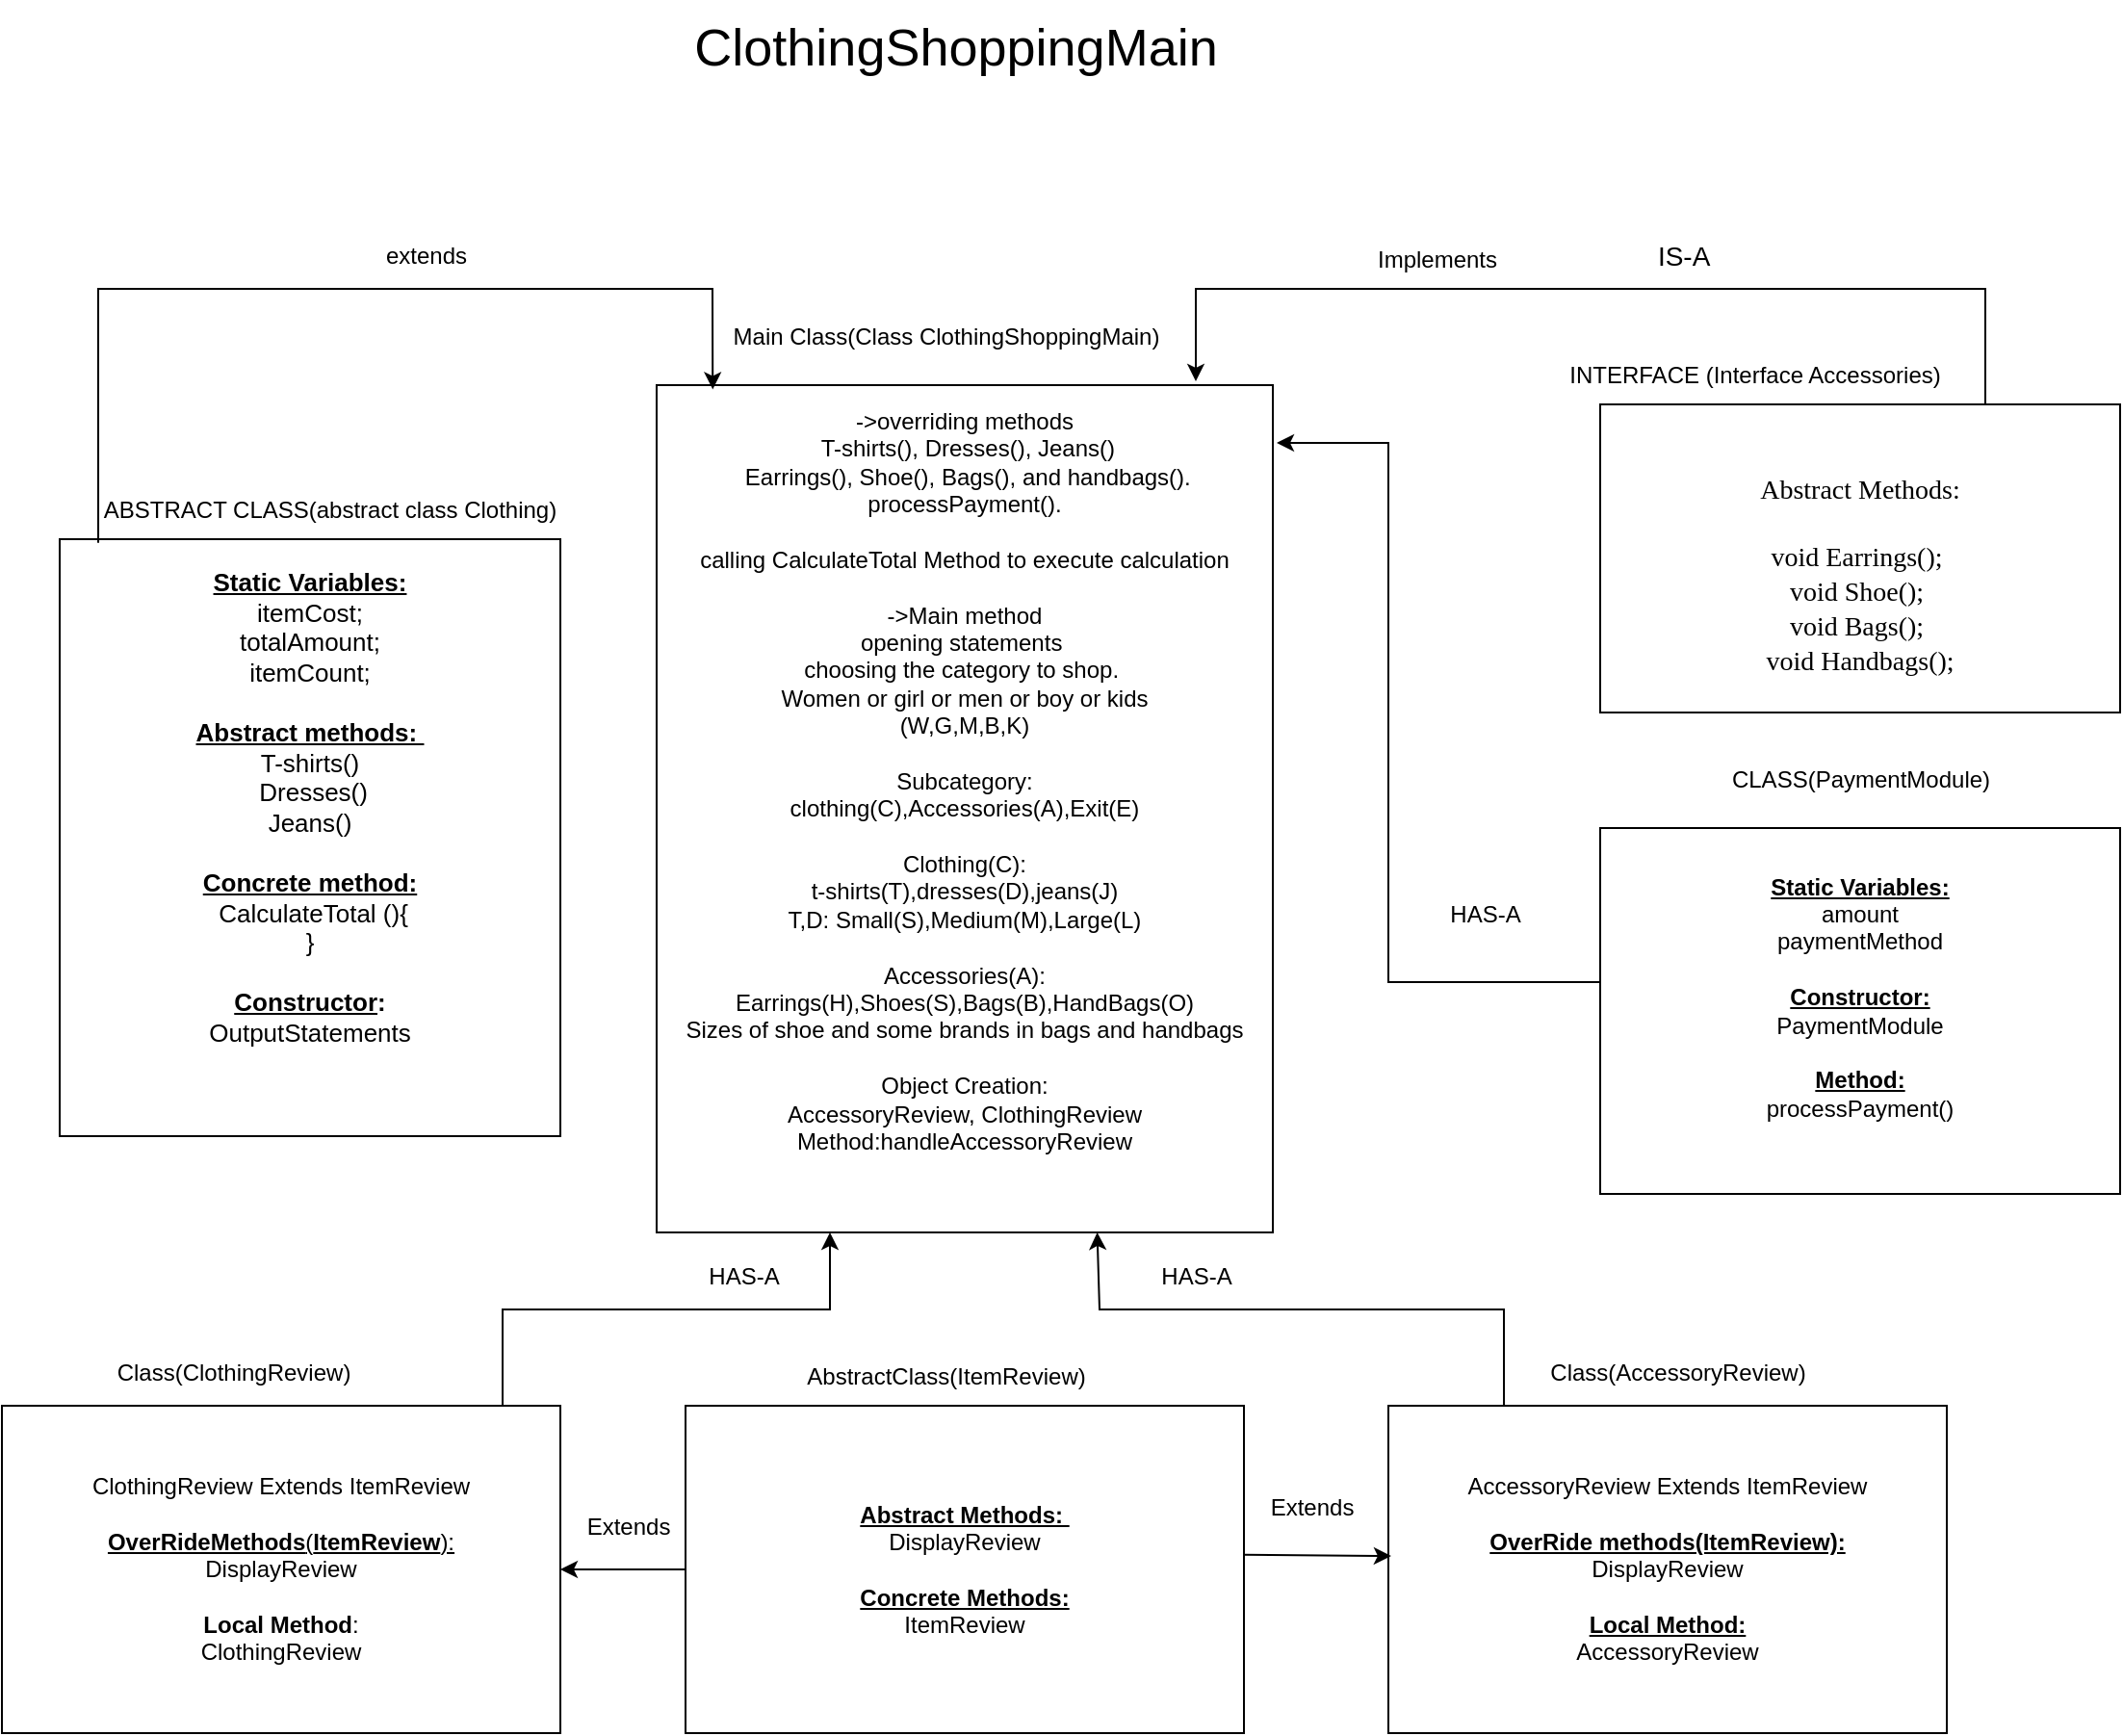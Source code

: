 <mxfile version="24.7.7">
  <diagram name="Page-1" id="rmqcg8gmH1Ts6C8ZiipM">
    <mxGraphModel dx="2173" dy="763" grid="1" gridSize="10" guides="1" tooltips="1" connect="1" arrows="1" fold="1" page="1" pageScale="1" pageWidth="850" pageHeight="1100" math="0" shadow="0">
      <root>
        <mxCell id="0" />
        <mxCell id="1" parent="0" />
        <mxCell id="ho2-ixvDxSLBhTGdopAw-1" value="&lt;div style=&quot;font-size: 13px;&quot;&gt;&lt;span style=&quot;background-color: initial; white-space: pre;&quot;&gt;&lt;b&gt;&lt;u&gt;Static Variables:&lt;/u&gt;&lt;/b&gt;&lt;/span&gt;&lt;/div&gt;&lt;div style=&quot;font-size: 13px;&quot;&gt;&lt;span style=&quot;background-color: initial; white-space: pre;&quot;&gt;itemCost;&lt;/span&gt;&lt;/div&gt;&lt;div style=&quot;font-size: 13px;&quot;&gt;&lt;span style=&quot;background-color: initial; white-space: pre;&quot;&gt;totalAmount;&lt;/span&gt;&lt;/div&gt;&lt;div style=&quot;font-size: 13px;&quot;&gt;&lt;span style=&quot;background-color: initial; white-space: pre;&quot;&gt;itemCount;&lt;/span&gt;&lt;/div&gt;&lt;div style=&quot;font-size: 13px;&quot;&gt;&lt;span style=&quot;background-color: initial; white-space: pre;&quot;&gt;&lt;b&gt;&lt;u&gt;&lt;br&gt;&lt;/u&gt;&lt;/b&gt;&lt;/span&gt;&lt;/div&gt;&lt;div style=&quot;font-size: 13px;&quot;&gt;&lt;span style=&quot;background-color: initial; white-space: pre;&quot;&gt;&lt;b&gt;&lt;u&gt;Abstract methods: &lt;/u&gt;&lt;/b&gt;&lt;/span&gt;&lt;br&gt;&lt;/div&gt;&lt;div style=&quot;font-size: 13px;&quot;&gt;&lt;span style=&quot;white-space: pre;&quot;&gt;&lt;font style=&quot;font-size: 13px;&quot;&gt;T-shirts()&lt;/font&gt;&lt;/span&gt;&lt;/div&gt;&lt;div style=&quot;font-size: 13px;&quot;&gt;&lt;span style=&quot;white-space: pre;&quot;&gt;&lt;font style=&quot;font-size: 13px;&quot;&gt; Dresses()&lt;/font&gt;&lt;/span&gt;&lt;/div&gt;&lt;div style=&quot;font-size: 13px;&quot;&gt;&lt;span style=&quot;white-space: pre; background-color: initial;&quot;&gt; Jeans() &lt;/span&gt;&lt;/div&gt;&lt;div style=&quot;font-size: 13px;&quot;&gt;&lt;br&gt;&lt;/div&gt;&lt;div style=&quot;font-size: 13px;&quot;&gt;&lt;span style=&quot;white-space: pre; background-color: initial;&quot;&gt;&lt;b&gt;&lt;u&gt;Concrete method:&lt;/u&gt;&lt;/b&gt;&lt;/span&gt;&lt;/div&gt;&lt;div style=&quot;font-size: 13px;&quot;&gt;&lt;span style=&quot;white-space: pre; background-color: initial;&quot;&gt; CalculateTotal (){&lt;/span&gt;&lt;br&gt;&lt;/div&gt;&lt;div style=&quot;font-size: 13px;&quot;&gt;&lt;span style=&quot;white-space: pre; background-color: initial;&quot;&gt;}&lt;/span&gt;&lt;/div&gt;&lt;div style=&quot;font-size: 13px;&quot;&gt;&lt;span style=&quot;white-space: pre; background-color: initial;&quot;&gt;&lt;br&gt;&lt;/span&gt;&lt;/div&gt;&lt;div style=&quot;font-size: 13px;&quot;&gt;&lt;span style=&quot;white-space: pre; background-color: initial;&quot;&gt;&lt;b&gt;&lt;u&gt;Constructor&lt;/u&gt;:&lt;/b&gt;&lt;/span&gt;&lt;/div&gt;&lt;div style=&quot;font-size: 13px;&quot;&gt;&lt;span style=&quot;white-space: pre; background-color: initial;&quot;&gt;OutputStatements&lt;/span&gt;&lt;/div&gt;&lt;div style=&quot;font-size: 13px;&quot;&gt;&lt;br&gt;&lt;/div&gt;&lt;div style=&quot;font-size: 13px;&quot;&gt;&lt;br&gt;&lt;/div&gt;" style="rounded=0;whiteSpace=wrap;html=1;direction=west;" parent="1" vertex="1">
          <mxGeometry x="10" y="450" width="260" height="310" as="geometry" />
        </mxCell>
        <mxCell id="ho2-ixvDxSLBhTGdopAw-2" value="&lt;div style=&quot;font-size: 14px;&quot;&gt;&lt;br&gt;&lt;/div&gt;&lt;div style=&quot;font-size: 14px;&quot;&gt;&lt;font face=&quot;KhpfukY6YOiDOe7wu015&quot;&gt;Abstract Methods:&lt;/font&gt;&lt;/div&gt;&lt;div style=&quot;font-size: 14px;&quot;&gt;&lt;font face=&quot;KhpfukY6YOiDOe7wu015&quot;&gt;&lt;br&gt;&lt;/font&gt;&lt;/div&gt;&lt;div style=&quot;font-size: 14px;&quot;&gt;&lt;font style=&quot;font-size: 14px;&quot; face=&quot;KhpfukY6YOiDOe7wu015&quot;&gt;void Earrings();&amp;nbsp;&lt;/font&gt;&lt;/div&gt;&lt;div style=&quot;font-size: 14px;&quot;&gt;&lt;font style=&quot;font-size: 14px;&quot; face=&quot;KhpfukY6YOiDOe7wu015&quot;&gt;void Shoe();&amp;nbsp;&lt;/font&gt;&lt;/div&gt;&lt;div style=&quot;font-size: 14px;&quot;&gt;&lt;font style=&quot;font-size: 14px;&quot; face=&quot;KhpfukY6YOiDOe7wu015&quot;&gt;void Bags();&amp;nbsp;&lt;/font&gt;&lt;/div&gt;&lt;div style=&quot;font-size: 14px;&quot;&gt;&lt;font style=&quot;font-size: 14px;&quot; face=&quot;KhpfukY6YOiDOe7wu015&quot;&gt;void Handbags();&lt;/font&gt;&lt;br&gt;&lt;/div&gt;" style="rounded=0;whiteSpace=wrap;html=1;" parent="1" vertex="1">
          <mxGeometry x="810" y="380" width="270" height="160" as="geometry" />
        </mxCell>
        <mxCell id="ho2-ixvDxSLBhTGdopAw-3" value="&lt;div&gt;&lt;span style=&quot;background-color: initial;&quot;&gt;&lt;br&gt;&lt;/span&gt;&lt;/div&gt;&lt;div&gt;&lt;span style=&quot;background-color: initial;&quot;&gt;&lt;br&gt;&lt;/span&gt;&lt;/div&gt;&lt;div&gt;&lt;span style=&quot;background-color: initial;&quot;&gt;&lt;br&gt;&lt;/span&gt;&lt;/div&gt;&lt;div&gt;&lt;span style=&quot;background-color: initial;&quot;&gt;&lt;br&gt;&lt;/span&gt;&lt;/div&gt;&lt;div&gt;&lt;span style=&quot;background-color: initial;&quot;&gt;-&amp;gt;overriding methods&lt;/span&gt;&lt;/div&gt;&lt;div&gt;&lt;span style=&quot;background-color: initial;&quot;&gt;&amp;nbsp;T-shirts(), Dresses(), Jeans()&lt;/span&gt;&lt;/div&gt;&lt;div&gt;&lt;span style=&quot;background-color: initial;&quot;&gt;&amp;nbsp;Earrings(), Shoe(), Bags(), and handbags().&lt;/span&gt;&lt;/div&gt;&lt;div&gt;&lt;span style=&quot;background-color: initial;&quot;&gt;processPayment().&lt;/span&gt;&lt;/div&gt;&lt;div&gt;&lt;span style=&quot;background-color: initial;&quot;&gt;&lt;br&gt;&lt;/span&gt;&lt;/div&gt;&lt;div&gt;&lt;span style=&quot;background-color: initial;&quot;&gt;calling CalculateTotal Method to execute calculation&lt;/span&gt;&lt;/div&gt;&lt;div&gt;&lt;br&gt;&lt;/div&gt;&lt;div&gt;-&amp;gt;Main method&lt;/div&gt;&lt;div&gt;opening statements&amp;nbsp;&lt;/div&gt;&lt;div&gt;choosing the category to shop.&amp;nbsp;&lt;/div&gt;&lt;div&gt;Women or girl or men or boy or kids&lt;/div&gt;&lt;div&gt;(W,G,M,B,K)&lt;/div&gt;&lt;div&gt;&lt;br&gt;&lt;/div&gt;&lt;div&gt;Subcategory:&lt;/div&gt;&lt;div&gt;clothing(C),Accessories(A),Exit(E)&lt;/div&gt;&lt;div&gt;&lt;br&gt;&lt;/div&gt;&lt;div&gt;Clothing(C):&lt;/div&gt;&lt;div&gt;t-shirts(T),dresses(D),jeans(J)&lt;/div&gt;&lt;div&gt;T,D: Small(S),Medium(M),Large(L)&lt;/div&gt;&lt;div&gt;&lt;br&gt;&lt;/div&gt;&lt;div&gt;Accessories(A):&lt;/div&gt;&lt;div&gt;Earrings(H),Shoes(S),Bags(B),HandBags(O)&lt;/div&gt;&lt;div&gt;Sizes of shoe and some brands in bags and handbags&lt;/div&gt;&lt;div&gt;&lt;br&gt;&lt;/div&gt;&lt;div&gt;Object Creation:&lt;/div&gt;&lt;div&gt;AccessoryReview, ClothingReview&lt;/div&gt;&lt;div&gt;Method:handleAccessoryReview&lt;/div&gt;&lt;div&gt;&lt;br&gt;&lt;/div&gt;&lt;div&gt;&lt;br&gt;&lt;/div&gt;&lt;div&gt;&lt;br&gt;&lt;/div&gt;&lt;div&gt;&lt;br&gt;&lt;/div&gt;&lt;div&gt;&lt;br&gt;&lt;/div&gt;&lt;div&gt;&lt;br&gt;&lt;/div&gt;" style="rounded=0;whiteSpace=wrap;html=1;direction=south;" parent="1" vertex="1">
          <mxGeometry x="320" y="370" width="320" height="440" as="geometry" />
        </mxCell>
        <mxCell id="ho2-ixvDxSLBhTGdopAw-4" value="ABSTRACT CLASS(abstract class Clothing)" style="text;html=1;align=center;verticalAlign=middle;resizable=0;points=[];autosize=1;strokeColor=none;fillColor=none;" parent="1" vertex="1">
          <mxGeometry x="20" y="420" width="260" height="30" as="geometry" />
        </mxCell>
        <mxCell id="ho2-ixvDxSLBhTGdopAw-5" value="INTERFACE (Interface Accessories)" style="text;html=1;align=center;verticalAlign=middle;resizable=0;points=[];autosize=1;strokeColor=none;fillColor=none;" parent="1" vertex="1">
          <mxGeometry x="780" y="350" width="220" height="30" as="geometry" />
        </mxCell>
        <mxCell id="ho2-ixvDxSLBhTGdopAw-6" value="Main Class(Class ClothingShoppingMain)" style="text;html=1;align=center;verticalAlign=middle;resizable=0;points=[];autosize=1;strokeColor=none;fillColor=none;" parent="1" vertex="1">
          <mxGeometry x="350" y="330" width="240" height="30" as="geometry" />
        </mxCell>
        <mxCell id="ho2-ixvDxSLBhTGdopAw-7" value="" style="endArrow=classic;html=1;rounded=0;" parent="1" edge="1">
          <mxGeometry width="50" height="50" relative="1" as="geometry">
            <mxPoint x="1010" y="380" as="sourcePoint" />
            <mxPoint x="600" y="368" as="targetPoint" />
            <Array as="points">
              <mxPoint x="1010" y="320" />
              <mxPoint x="600" y="320" />
            </Array>
          </mxGeometry>
        </mxCell>
        <mxCell id="ho2-ixvDxSLBhTGdopAw-8" value="Implements" style="text;html=1;align=center;verticalAlign=middle;resizable=0;points=[];autosize=1;strokeColor=none;fillColor=none;" parent="1" vertex="1">
          <mxGeometry x="680" y="290" width="90" height="30" as="geometry" />
        </mxCell>
        <mxCell id="ho2-ixvDxSLBhTGdopAw-9" value="" style="endArrow=classic;html=1;rounded=0;exitX=0.923;exitY=0.994;exitDx=0;exitDy=0;exitPerimeter=0;entryX=0.005;entryY=0.909;entryDx=0;entryDy=0;entryPerimeter=0;" parent="1" source="ho2-ixvDxSLBhTGdopAw-1" target="ho2-ixvDxSLBhTGdopAw-3" edge="1">
          <mxGeometry width="50" height="50" relative="1" as="geometry">
            <mxPoint x="30" y="380" as="sourcePoint" />
            <mxPoint x="340" y="250" as="targetPoint" />
            <Array as="points">
              <mxPoint x="30" y="320" />
              <mxPoint x="349" y="320" />
            </Array>
          </mxGeometry>
        </mxCell>
        <mxCell id="ho2-ixvDxSLBhTGdopAw-10" value="extends" style="text;html=1;align=center;verticalAlign=middle;resizable=0;points=[];autosize=1;strokeColor=none;fillColor=none;" parent="1" vertex="1">
          <mxGeometry x="165" y="288" width="70" height="30" as="geometry" />
        </mxCell>
        <mxCell id="9e_iRUMu1m-Bx5r-5izd-1" value="&lt;b&gt;&lt;u&gt;Static Variables:&lt;/u&gt;&lt;/b&gt;&lt;div&gt;amount&lt;/div&gt;&lt;div&gt;paymentMethod&lt;/div&gt;&lt;div&gt;&lt;br&gt;&lt;/div&gt;&lt;div&gt;&lt;b&gt;&lt;u&gt;Constructor:&lt;/u&gt;&lt;/b&gt;&lt;/div&gt;&lt;div&gt;PaymentModule&lt;/div&gt;&lt;div&gt;&lt;br&gt;&lt;/div&gt;&lt;div&gt;&lt;b&gt;&lt;u&gt;Method:&lt;/u&gt;&lt;/b&gt;&lt;/div&gt;&lt;div&gt;processPayment()&lt;/div&gt;&lt;div&gt;&lt;br&gt;&lt;/div&gt;" style="rounded=0;whiteSpace=wrap;html=1;" parent="1" vertex="1">
          <mxGeometry x="810" y="600" width="270" height="190" as="geometry" />
        </mxCell>
        <mxCell id="9e_iRUMu1m-Bx5r-5izd-2" value="" style="endArrow=classic;html=1;rounded=0;exitX=0;exitY=0.421;exitDx=0;exitDy=0;exitPerimeter=0;" parent="1" source="9e_iRUMu1m-Bx5r-5izd-1" edge="1">
          <mxGeometry width="50" height="50" relative="1" as="geometry">
            <mxPoint x="590" y="520" as="sourcePoint" />
            <mxPoint x="642" y="400" as="targetPoint" />
            <Array as="points">
              <mxPoint x="700" y="680" />
              <mxPoint x="700" y="400" />
            </Array>
          </mxGeometry>
        </mxCell>
        <mxCell id="9e_iRUMu1m-Bx5r-5izd-3" value="CLASS(PaymentModule)" style="text;html=1;align=center;verticalAlign=middle;resizable=0;points=[];autosize=1;strokeColor=none;fillColor=none;" parent="1" vertex="1">
          <mxGeometry x="865" y="560" width="160" height="30" as="geometry" />
        </mxCell>
        <mxCell id="9e_iRUMu1m-Bx5r-5izd-4" value="IS-A&amp;nbsp;" style="text;html=1;align=center;verticalAlign=middle;resizable=0;points=[];autosize=1;strokeColor=none;fillColor=none;fontSize=14;" parent="1" vertex="1">
          <mxGeometry x="830" y="288" width="50" height="30" as="geometry" />
        </mxCell>
        <mxCell id="9e_iRUMu1m-Bx5r-5izd-7" value="HAS-A" style="text;html=1;align=center;verticalAlign=middle;resizable=0;points=[];autosize=1;strokeColor=none;fillColor=none;" parent="1" vertex="1">
          <mxGeometry x="720" y="630" width="60" height="30" as="geometry" />
        </mxCell>
        <mxCell id="J1QmrXAfAcnhnZEp0yj4-1" value="&lt;b&gt;&lt;u&gt;Abstract Methods:&amp;nbsp;&lt;/u&gt;&lt;/b&gt;&lt;div&gt;DisplayReview&lt;/div&gt;&lt;div&gt;&lt;br&gt;&lt;/div&gt;&lt;div&gt;&lt;b&gt;&lt;u&gt;Concrete Methods:&lt;/u&gt;&lt;/b&gt;&lt;/div&gt;&lt;div&gt;ItemReview&lt;/div&gt;" style="rounded=0;whiteSpace=wrap;html=1;" vertex="1" parent="1">
          <mxGeometry x="335" y="900" width="290" height="170" as="geometry" />
        </mxCell>
        <mxCell id="J1QmrXAfAcnhnZEp0yj4-2" value="ClothingReview Extends ItemReview&lt;div&gt;&lt;br&gt;&lt;/div&gt;&lt;div&gt;&lt;u&gt;&lt;b&gt;OverRideMethods&lt;/b&gt;(&lt;b&gt;ItemReview&lt;/b&gt;):&lt;/u&gt;&lt;/div&gt;&lt;div&gt;DisplayReview&lt;/div&gt;&lt;div&gt;&lt;br&gt;&lt;/div&gt;&lt;div&gt;&lt;b&gt;Local&lt;/b&gt; &lt;b&gt;Method&lt;/b&gt;:&lt;/div&gt;&lt;div&gt;ClothingReview&lt;/div&gt;" style="rounded=0;whiteSpace=wrap;html=1;fontStyle=0" vertex="1" parent="1">
          <mxGeometry x="-20" y="900" width="290" height="170" as="geometry" />
        </mxCell>
        <mxCell id="J1QmrXAfAcnhnZEp0yj4-3" value="&lt;div&gt;AccessoryReview Extends ItemReview&lt;b&gt;&lt;u&gt;&lt;br&gt;&lt;/u&gt;&lt;/b&gt;&lt;/div&gt;&lt;div&gt;&lt;br&gt;&lt;/div&gt;&lt;b&gt;&lt;u&gt;OverRide methods(ItemReview):&lt;/u&gt;&lt;/b&gt;&lt;div&gt;DisplayReview&lt;/div&gt;&lt;div&gt;&lt;br&gt;&lt;/div&gt;&lt;div&gt;&lt;b&gt;&lt;u&gt;Local Method:&lt;/u&gt;&lt;/b&gt;&lt;/div&gt;&lt;div&gt;AccessoryReview&lt;/div&gt;" style="rounded=0;whiteSpace=wrap;html=1;" vertex="1" parent="1">
          <mxGeometry x="700" y="900" width="290" height="170" as="geometry" />
        </mxCell>
        <mxCell id="J1QmrXAfAcnhnZEp0yj4-4" value="AbstractClass(ItemReview)" style="text;html=1;align=center;verticalAlign=middle;resizable=0;points=[];autosize=1;strokeColor=none;fillColor=none;" vertex="1" parent="1">
          <mxGeometry x="385" y="870" width="170" height="30" as="geometry" />
        </mxCell>
        <mxCell id="J1QmrXAfAcnhnZEp0yj4-5" value="Class(ClothingReview)" style="text;html=1;align=center;verticalAlign=middle;resizable=0;points=[];autosize=1;strokeColor=none;fillColor=none;" vertex="1" parent="1">
          <mxGeometry x="30" y="868" width="140" height="30" as="geometry" />
        </mxCell>
        <mxCell id="J1QmrXAfAcnhnZEp0yj4-6" value="Class(AccessoryReview)" style="text;html=1;align=center;verticalAlign=middle;resizable=0;points=[];autosize=1;strokeColor=none;fillColor=none;" vertex="1" parent="1">
          <mxGeometry x="770" y="868" width="160" height="30" as="geometry" />
        </mxCell>
        <mxCell id="J1QmrXAfAcnhnZEp0yj4-7" value="" style="endArrow=classic;html=1;rounded=0;entryX=0.005;entryY=0.459;entryDx=0;entryDy=0;entryPerimeter=0;exitX=0.999;exitY=0.455;exitDx=0;exitDy=0;exitPerimeter=0;" edge="1" parent="1" source="J1QmrXAfAcnhnZEp0yj4-1" target="J1QmrXAfAcnhnZEp0yj4-3">
          <mxGeometry width="50" height="50" relative="1" as="geometry">
            <mxPoint x="470" y="940" as="sourcePoint" />
            <mxPoint x="520" y="890" as="targetPoint" />
          </mxGeometry>
        </mxCell>
        <mxCell id="J1QmrXAfAcnhnZEp0yj4-8" value="" style="endArrow=classic;html=1;rounded=0;entryX=1;entryY=0.5;entryDx=0;entryDy=0;exitX=0;exitY=0.5;exitDx=0;exitDy=0;" edge="1" parent="1" source="J1QmrXAfAcnhnZEp0yj4-1" target="J1QmrXAfAcnhnZEp0yj4-2">
          <mxGeometry width="50" height="50" relative="1" as="geometry">
            <mxPoint x="470" y="940" as="sourcePoint" />
            <mxPoint x="520" y="890" as="targetPoint" />
          </mxGeometry>
        </mxCell>
        <mxCell id="J1QmrXAfAcnhnZEp0yj4-9" value="" style="endArrow=classic;html=1;rounded=0;" edge="1" parent="1">
          <mxGeometry width="50" height="50" relative="1" as="geometry">
            <mxPoint x="240" y="900" as="sourcePoint" />
            <mxPoint x="410" y="810" as="targetPoint" />
            <Array as="points">
              <mxPoint x="240" y="850" />
              <mxPoint x="410" y="850" />
            </Array>
          </mxGeometry>
        </mxCell>
        <mxCell id="J1QmrXAfAcnhnZEp0yj4-10" value="" style="endArrow=classic;html=1;rounded=0;exitX=0.207;exitY=0;exitDx=0;exitDy=0;exitPerimeter=0;entryX=1;entryY=0.285;entryDx=0;entryDy=0;entryPerimeter=0;" edge="1" parent="1" source="J1QmrXAfAcnhnZEp0yj4-3" target="ho2-ixvDxSLBhTGdopAw-3">
          <mxGeometry width="50" height="50" relative="1" as="geometry">
            <mxPoint x="470" y="940" as="sourcePoint" />
            <mxPoint x="520" y="890" as="targetPoint" />
            <Array as="points">
              <mxPoint x="760" y="850" />
              <mxPoint x="550" y="850" />
            </Array>
          </mxGeometry>
        </mxCell>
        <mxCell id="J1QmrXAfAcnhnZEp0yj4-11" value="HAS-A" style="text;html=1;align=center;verticalAlign=middle;resizable=0;points=[];autosize=1;strokeColor=none;fillColor=none;" vertex="1" parent="1">
          <mxGeometry x="570" y="818" width="60" height="30" as="geometry" />
        </mxCell>
        <mxCell id="J1QmrXAfAcnhnZEp0yj4-12" value="HAS-A" style="text;html=1;align=center;verticalAlign=middle;resizable=0;points=[];autosize=1;strokeColor=none;fillColor=none;" vertex="1" parent="1">
          <mxGeometry x="335" y="818" width="60" height="30" as="geometry" />
        </mxCell>
        <mxCell id="J1QmrXAfAcnhnZEp0yj4-13" value="Extends" style="text;html=1;align=center;verticalAlign=middle;resizable=0;points=[];autosize=1;strokeColor=none;fillColor=none;" vertex="1" parent="1">
          <mxGeometry x="625" y="938" width="70" height="30" as="geometry" />
        </mxCell>
        <mxCell id="J1QmrXAfAcnhnZEp0yj4-14" value="Extends" style="text;html=1;align=center;verticalAlign=middle;resizable=0;points=[];autosize=1;strokeColor=none;fillColor=none;" vertex="1" parent="1">
          <mxGeometry x="270" y="948" width="70" height="30" as="geometry" />
        </mxCell>
        <mxCell id="J1QmrXAfAcnhnZEp0yj4-15" value="ClothingShoppingMain" style="text;html=1;align=center;verticalAlign=middle;resizable=0;points=[];autosize=1;strokeColor=none;fillColor=none;fontSize=27;" vertex="1" parent="1">
          <mxGeometry x="325" y="170" width="300" height="50" as="geometry" />
        </mxCell>
      </root>
    </mxGraphModel>
  </diagram>
</mxfile>
